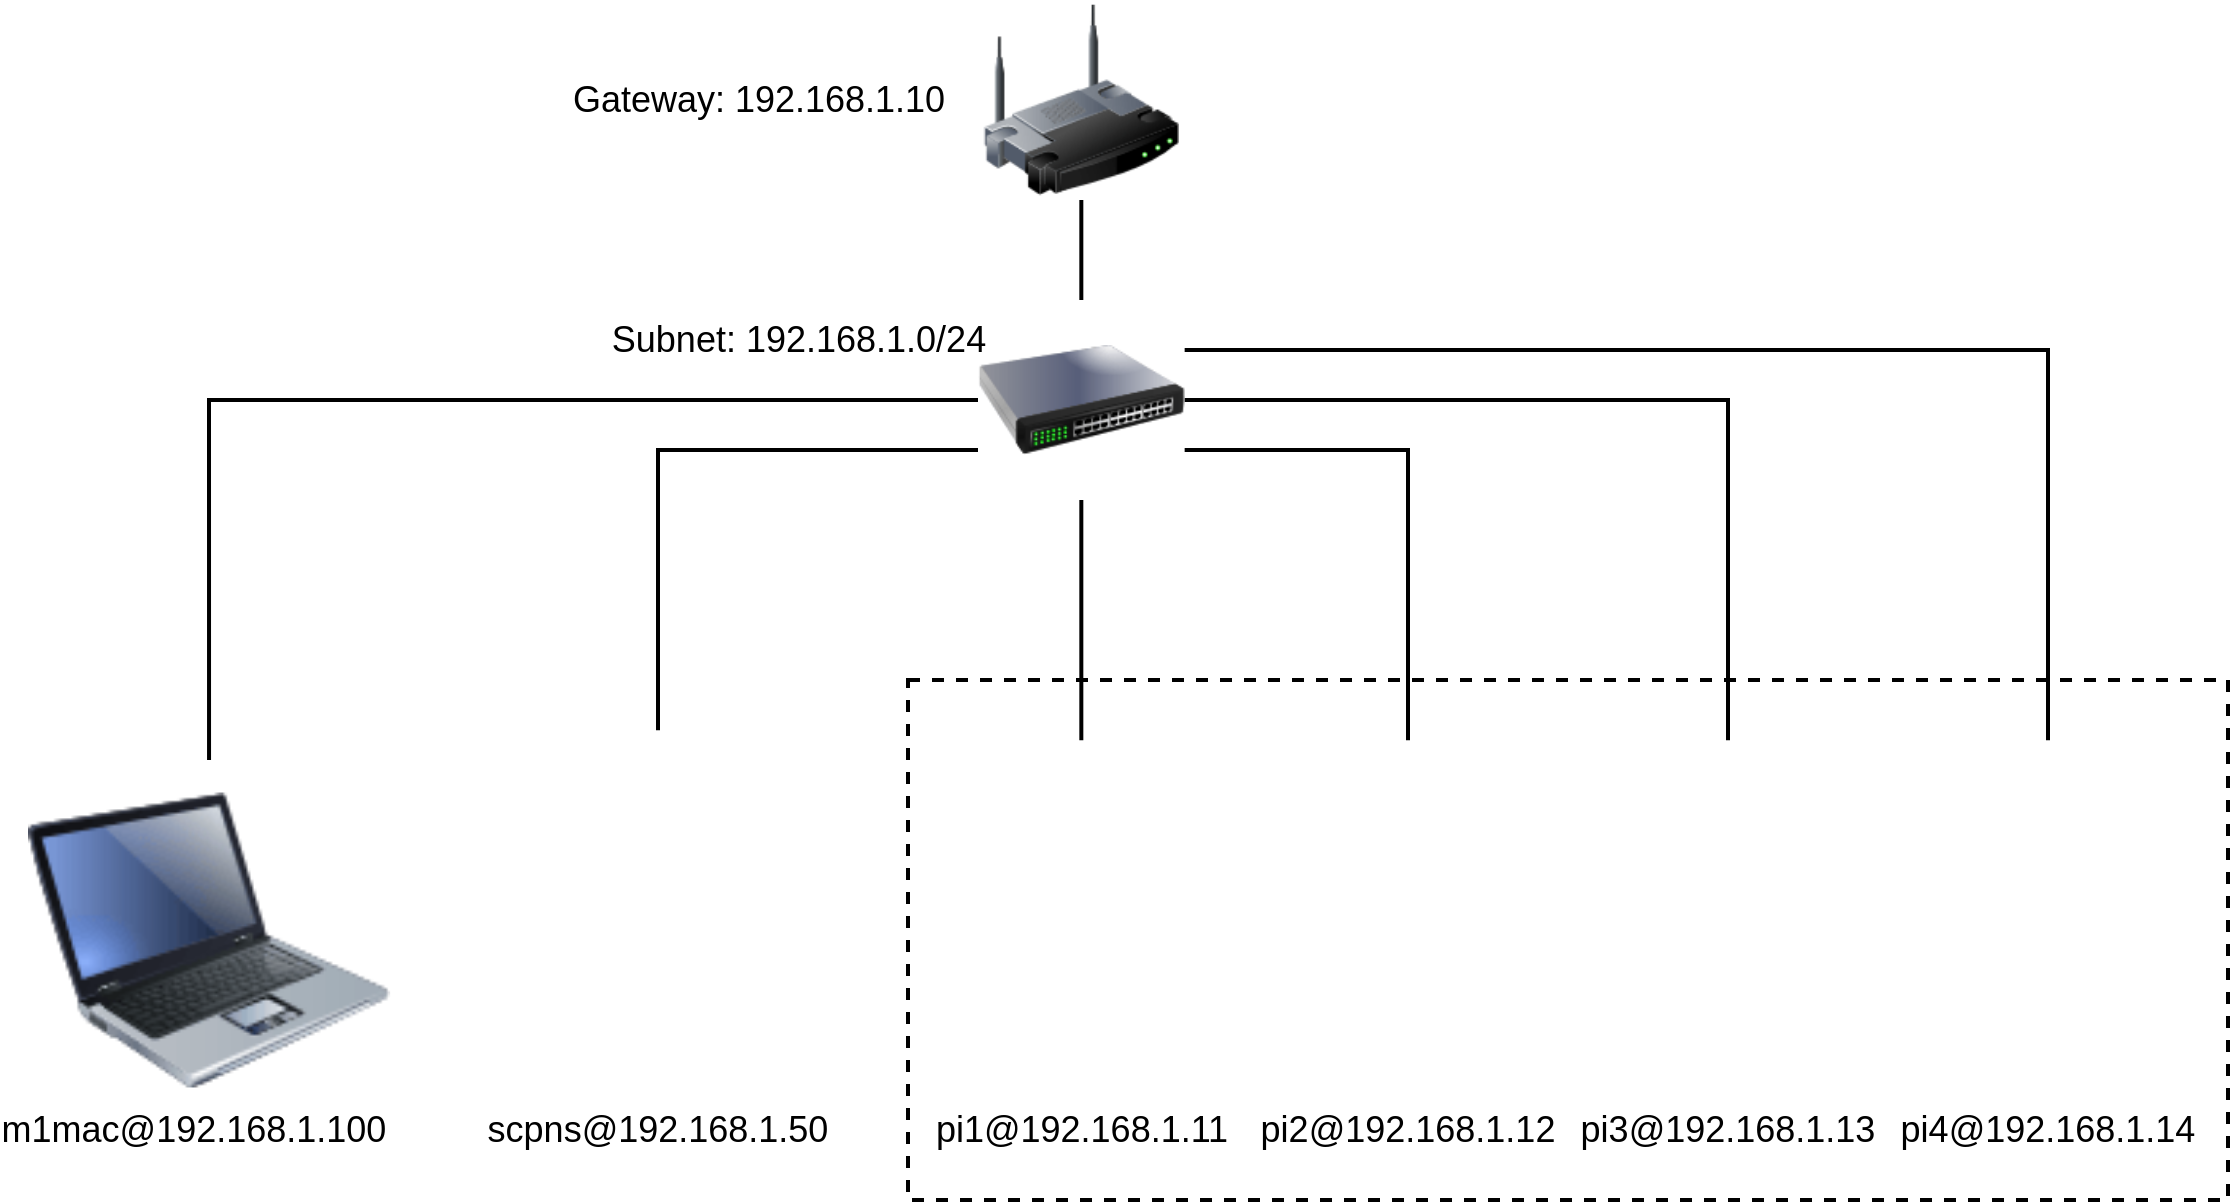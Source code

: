 <mxfile version="24.7.17">
  <diagram name="Page-1" id="FDlsuLx13uFDMbQ4iaDr">
    <mxGraphModel dx="2817" dy="1373" grid="1" gridSize="10" guides="1" tooltips="1" connect="1" arrows="1" fold="1" page="1" pageScale="1" pageWidth="827" pageHeight="1169" math="0" shadow="0">
      <root>
        <mxCell id="0" />
        <mxCell id="1" parent="0" />
        <mxCell id="_Im5-4MgtpP2943i03Vn-1" value="" style="shape=image;verticalLabelPosition=bottom;labelBackgroundColor=default;verticalAlign=top;aspect=fixed;imageAspect=0;image=https://digilent.com/reference/_media/reference/programmable-logic/arty/arty-2.png;rotation=90;" vertex="1" parent="1">
          <mxGeometry x="70" y="435.08" width="190" height="190" as="geometry" />
        </mxCell>
        <mxCell id="_Im5-4MgtpP2943i03Vn-3" value="" style="shape=image;verticalLabelPosition=bottom;labelBackgroundColor=default;verticalAlign=top;aspect=fixed;imageAspect=0;image=https://upload.wikimedia.org/wikipedia/commons/thumb/1/10/Raspberry_Pi_4_Model_B_-_Top.jpg/1200px-Raspberry_Pi_4_Model_B_-_Top.jpg;rotation=-90;" vertex="1" parent="1">
          <mxGeometry x="286.67" y="470" width="180" height="120.15" as="geometry" />
        </mxCell>
        <mxCell id="_Im5-4MgtpP2943i03Vn-6" value="" style="shape=image;verticalLabelPosition=bottom;labelBackgroundColor=default;verticalAlign=top;aspect=fixed;imageAspect=0;image=https://upload.wikimedia.org/wikipedia/commons/thumb/1/10/Raspberry_Pi_4_Model_B_-_Top.jpg/1200px-Raspberry_Pi_4_Model_B_-_Top.jpg;rotation=-90;" vertex="1" parent="1">
          <mxGeometry x="450" y="470" width="180" height="120.15" as="geometry" />
        </mxCell>
        <mxCell id="_Im5-4MgtpP2943i03Vn-7" value="" style="shape=image;verticalLabelPosition=bottom;labelBackgroundColor=default;verticalAlign=top;aspect=fixed;imageAspect=0;image=https://upload.wikimedia.org/wikipedia/commons/thumb/1/10/Raspberry_Pi_4_Model_B_-_Top.jpg/1200px-Raspberry_Pi_4_Model_B_-_Top.jpg;rotation=-90;" vertex="1" parent="1">
          <mxGeometry x="610" y="470" width="180" height="120.15" as="geometry" />
        </mxCell>
        <mxCell id="_Im5-4MgtpP2943i03Vn-8" value="" style="shape=image;verticalLabelPosition=bottom;labelBackgroundColor=default;verticalAlign=top;aspect=fixed;imageAspect=0;image=https://upload.wikimedia.org/wikipedia/commons/thumb/1/10/Raspberry_Pi_4_Model_B_-_Top.jpg/1200px-Raspberry_Pi_4_Model_B_-_Top.jpg;rotation=-90;" vertex="1" parent="1">
          <mxGeometry x="770" y="470" width="180" height="120.15" as="geometry" />
        </mxCell>
        <mxCell id="_Im5-4MgtpP2943i03Vn-15" style="edgeStyle=orthogonalEdgeStyle;rounded=0;orthogonalLoop=1;jettySize=auto;html=1;exitX=0;exitY=0.5;exitDx=0;exitDy=0;entryX=0.5;entryY=0;entryDx=0;entryDy=0;curved=0;endArrow=none;endFill=0;strokeWidth=2;" edge="1" parent="1" source="_Im5-4MgtpP2943i03Vn-9" target="_Im5-4MgtpP2943i03Vn-33">
          <mxGeometry relative="1" as="geometry">
            <mxPoint x="-67.37" y="465.08" as="targetPoint" />
          </mxGeometry>
        </mxCell>
        <mxCell id="_Im5-4MgtpP2943i03Vn-16" style="edgeStyle=orthogonalEdgeStyle;rounded=0;orthogonalLoop=1;jettySize=auto;html=1;exitX=0;exitY=0.75;exitDx=0;exitDy=0;entryX=0;entryY=0.5;entryDx=0;entryDy=0;curved=0;endArrow=none;endFill=0;strokeWidth=2;" edge="1" parent="1" source="_Im5-4MgtpP2943i03Vn-9" target="_Im5-4MgtpP2943i03Vn-1">
          <mxGeometry relative="1" as="geometry" />
        </mxCell>
        <mxCell id="_Im5-4MgtpP2943i03Vn-17" style="edgeStyle=orthogonalEdgeStyle;rounded=0;orthogonalLoop=1;jettySize=auto;html=1;exitX=0.5;exitY=1;exitDx=0;exitDy=0;entryX=1;entryY=0.5;entryDx=0;entryDy=0;curved=0;endArrow=none;endFill=0;strokeWidth=2;" edge="1" parent="1" source="_Im5-4MgtpP2943i03Vn-9" target="_Im5-4MgtpP2943i03Vn-3">
          <mxGeometry relative="1" as="geometry" />
        </mxCell>
        <mxCell id="_Im5-4MgtpP2943i03Vn-18" style="edgeStyle=orthogonalEdgeStyle;rounded=0;orthogonalLoop=1;jettySize=auto;html=1;exitX=1;exitY=0.25;exitDx=0;exitDy=0;entryX=1;entryY=0.5;entryDx=0;entryDy=0;curved=0;endArrow=none;endFill=0;strokeWidth=2;" edge="1" parent="1" source="_Im5-4MgtpP2943i03Vn-9" target="_Im5-4MgtpP2943i03Vn-8">
          <mxGeometry relative="1" as="geometry" />
        </mxCell>
        <mxCell id="_Im5-4MgtpP2943i03Vn-19" style="edgeStyle=orthogonalEdgeStyle;rounded=0;orthogonalLoop=1;jettySize=auto;html=1;exitX=1;exitY=0.5;exitDx=0;exitDy=0;entryX=1;entryY=0.5;entryDx=0;entryDy=0;curved=0;endArrow=none;endFill=0;strokeWidth=2;" edge="1" parent="1" source="_Im5-4MgtpP2943i03Vn-9" target="_Im5-4MgtpP2943i03Vn-7">
          <mxGeometry relative="1" as="geometry" />
        </mxCell>
        <mxCell id="_Im5-4MgtpP2943i03Vn-20" style="edgeStyle=orthogonalEdgeStyle;rounded=0;orthogonalLoop=1;jettySize=auto;html=1;exitX=1;exitY=0.75;exitDx=0;exitDy=0;entryX=1;entryY=0.5;entryDx=0;entryDy=0;curved=0;endArrow=none;endFill=0;strokeWidth=2;" edge="1" parent="1" source="_Im5-4MgtpP2943i03Vn-9" target="_Im5-4MgtpP2943i03Vn-6">
          <mxGeometry relative="1" as="geometry" />
        </mxCell>
        <mxCell id="_Im5-4MgtpP2943i03Vn-9" value="" style="image;html=1;image=img/lib/clip_art/networking/Switch_128x128.png" vertex="1" parent="1">
          <mxGeometry x="325" y="220" width="103.33" height="100" as="geometry" />
        </mxCell>
        <mxCell id="_Im5-4MgtpP2943i03Vn-14" style="edgeStyle=orthogonalEdgeStyle;rounded=0;orthogonalLoop=1;jettySize=auto;html=1;exitX=0.5;exitY=1;exitDx=0;exitDy=0;entryX=0.5;entryY=0;entryDx=0;entryDy=0;curved=0;endArrow=none;endFill=0;strokeWidth=2;" edge="1" parent="1" source="_Im5-4MgtpP2943i03Vn-12" target="_Im5-4MgtpP2943i03Vn-9">
          <mxGeometry relative="1" as="geometry" />
        </mxCell>
        <mxCell id="_Im5-4MgtpP2943i03Vn-12" value="" style="image;html=1;image=img/lib/clip_art/networking/Wireless_Router_128x128.png" vertex="1" parent="1">
          <mxGeometry x="327.83" y="70" width="97.67" height="100" as="geometry" />
        </mxCell>
        <mxCell id="_Im5-4MgtpP2943i03Vn-22" value="Subnet:&amp;nbsp;&lt;span style=&quot;background-color: initial; font-size: 18px;&quot;&gt;192.168.1.0/24&lt;/span&gt;" style="text;html=1;align=center;verticalAlign=middle;resizable=0;points=[];autosize=1;strokeColor=none;fillColor=none;fontSize=18;" vertex="1" parent="1">
          <mxGeometry x="130" y="220" width="210" height="40" as="geometry" />
        </mxCell>
        <mxCell id="_Im5-4MgtpP2943i03Vn-23" value="Gateway: 192.168.1.10" style="text;html=1;align=center;verticalAlign=middle;resizable=0;points=[];autosize=1;strokeColor=none;fillColor=none;fontSize=18;" vertex="1" parent="1">
          <mxGeometry x="110" y="100" width="210" height="40" as="geometry" />
        </mxCell>
        <mxCell id="_Im5-4MgtpP2943i03Vn-24" value="" style="rounded=0;whiteSpace=wrap;html=1;fillColor=none;dashed=1;strokeWidth=2;" vertex="1" parent="1">
          <mxGeometry x="290" y="410" width="660" height="260" as="geometry" />
        </mxCell>
        <mxCell id="_Im5-4MgtpP2943i03Vn-26" value="pi1@192.168.1.11" style="text;html=1;align=center;verticalAlign=middle;whiteSpace=wrap;rounded=0;fontSize=18;" vertex="1" parent="1">
          <mxGeometry x="346.67" y="620" width="60" height="30" as="geometry" />
        </mxCell>
        <mxCell id="_Im5-4MgtpP2943i03Vn-27" value="pi2&lt;span style=&quot;background-color: initial; font-size: 18px;&quot;&gt;@192.168.1.12&lt;/span&gt;" style="text;html=1;align=center;verticalAlign=middle;whiteSpace=wrap;rounded=0;fontSize=18;" vertex="1" parent="1">
          <mxGeometry x="510" y="620" width="60" height="30" as="geometry" />
        </mxCell>
        <mxCell id="_Im5-4MgtpP2943i03Vn-28" value="pi3@192.168.1.13" style="text;html=1;align=center;verticalAlign=middle;whiteSpace=wrap;rounded=0;fontSize=18;" vertex="1" parent="1">
          <mxGeometry x="670" y="620" width="60" height="30" as="geometry" />
        </mxCell>
        <mxCell id="_Im5-4MgtpP2943i03Vn-29" value="pi4@192.168.1.14" style="text;html=1;align=center;verticalAlign=middle;whiteSpace=wrap;rounded=0;fontSize=18;" vertex="1" parent="1">
          <mxGeometry x="830" y="620" width="60" height="30" as="geometry" />
        </mxCell>
        <mxCell id="_Im5-4MgtpP2943i03Vn-31" value="scpns@192.168.1.50" style="text;html=1;align=center;verticalAlign=middle;whiteSpace=wrap;rounded=0;fontSize=18;" vertex="1" parent="1">
          <mxGeometry x="135.0" y="620" width="60" height="30" as="geometry" />
        </mxCell>
        <mxCell id="_Im5-4MgtpP2943i03Vn-32" value="m1mac@192.168.1.100" style="text;html=1;align=center;verticalAlign=middle;whiteSpace=wrap;rounded=0;fontSize=18;" vertex="1" parent="1">
          <mxGeometry x="-97.37" y="620" width="60" height="30" as="geometry" />
        </mxCell>
        <mxCell id="_Im5-4MgtpP2943i03Vn-33" value="" style="image;html=1;image=img/lib/clip_art/computers/Laptop_128x128.png" vertex="1" parent="1">
          <mxGeometry x="-150" y="450.04" width="181.06" height="179.92" as="geometry" />
        </mxCell>
      </root>
    </mxGraphModel>
  </diagram>
</mxfile>
